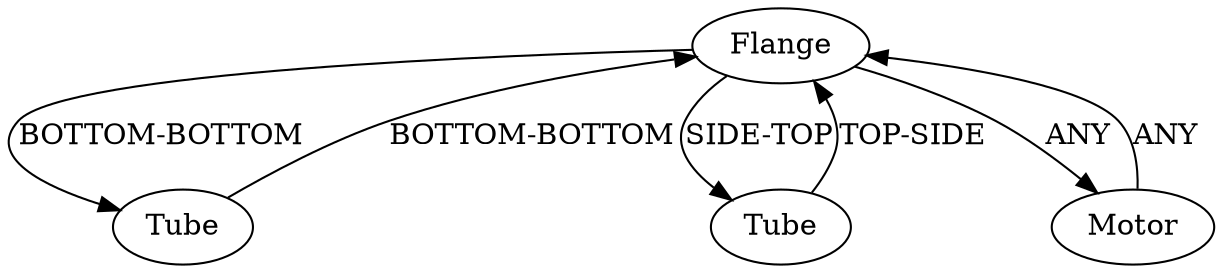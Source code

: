/* Created by igraph 0.10.2 */
digraph {
  0 [
    instance=Flange_instance_1
    label=Flange
  ];
  1 [
    instance=Tube_instance_5
    label=Tube
  ];
  2 [
    instance=Tube_instance_6
    label=Tube
  ];
  3 [
    instance=Motor_instance_3
    label=Motor
  ];

  0 -> 1 [
    label="BOTTOM-BOTTOM"
  ];
  0 -> 2 [
    label="SIDE-TOP"
  ];
  0 -> 3 [
    label=ANY
  ];
  1 -> 0 [
    label="BOTTOM-BOTTOM"
  ];
  2 -> 0 [
    label="TOP-SIDE"
  ];
  3 -> 0 [
    label=ANY
  ];
}
